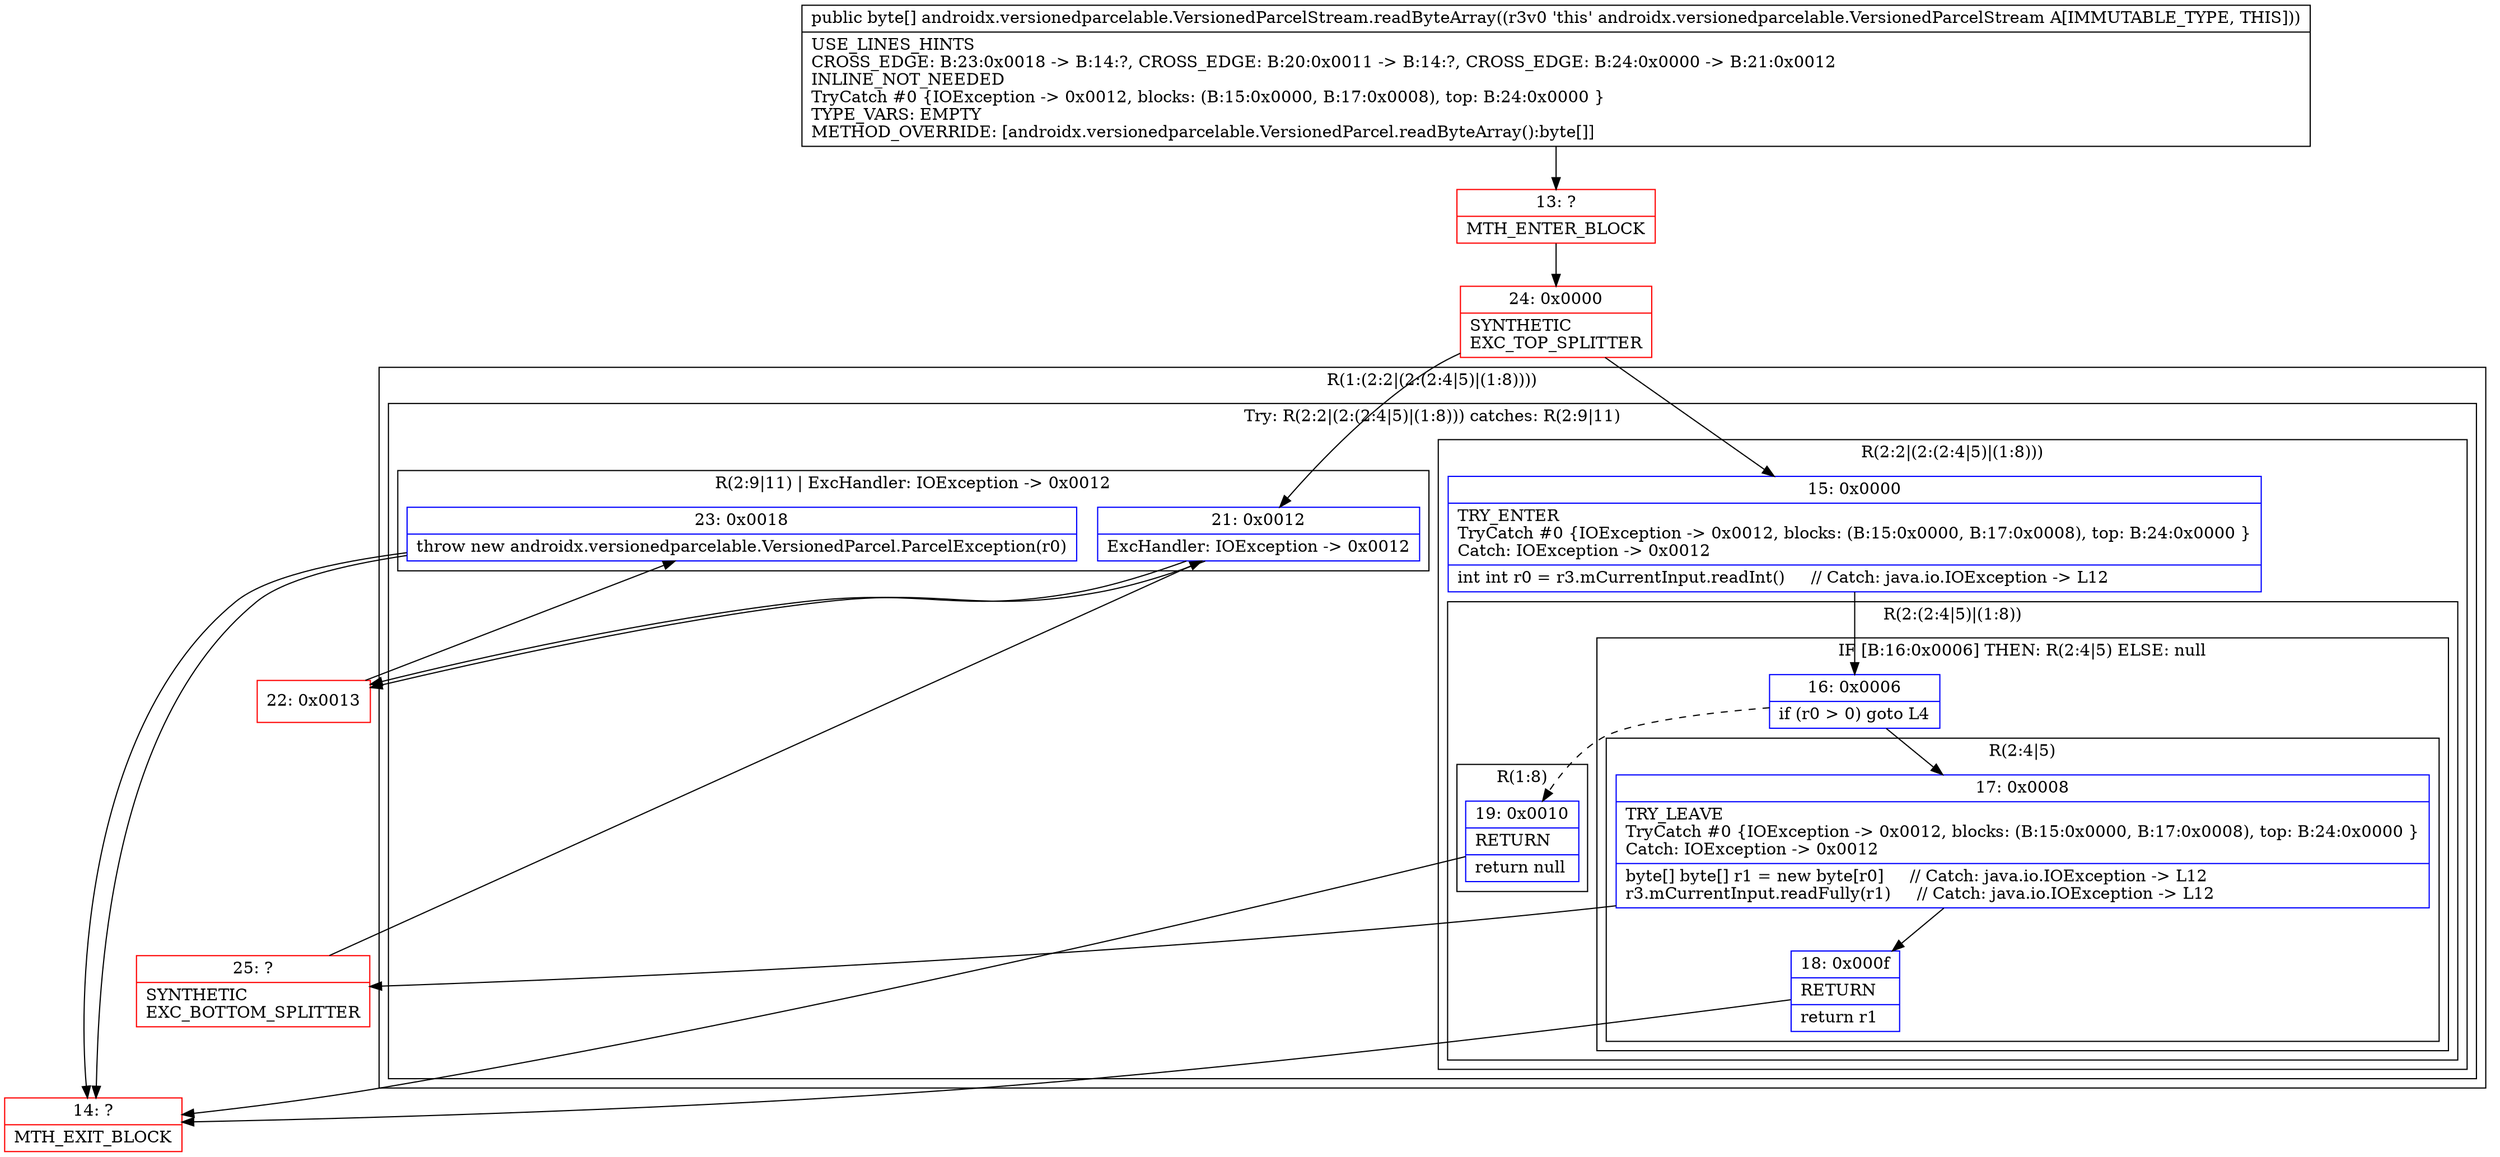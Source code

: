 digraph "CFG forandroidx.versionedparcelable.VersionedParcelStream.readByteArray()[B" {
subgraph cluster_Region_1809270118 {
label = "R(1:(2:2|(2:(2:4|5)|(1:8))))";
node [shape=record,color=blue];
subgraph cluster_TryCatchRegion_675989925 {
label = "Try: R(2:2|(2:(2:4|5)|(1:8))) catches: R(2:9|11)";
node [shape=record,color=blue];
subgraph cluster_Region_1287437014 {
label = "R(2:2|(2:(2:4|5)|(1:8)))";
node [shape=record,color=blue];
Node_15 [shape=record,label="{15\:\ 0x0000|TRY_ENTER\lTryCatch #0 \{IOException \-\> 0x0012, blocks: (B:15:0x0000, B:17:0x0008), top: B:24:0x0000 \}\lCatch: IOException \-\> 0x0012\l|int int r0 = r3.mCurrentInput.readInt()     \/\/ Catch: java.io.IOException \-\> L12\l}"];
subgraph cluster_Region_1367871366 {
label = "R(2:(2:4|5)|(1:8))";
node [shape=record,color=blue];
subgraph cluster_IfRegion_1809143204 {
label = "IF [B:16:0x0006] THEN: R(2:4|5) ELSE: null";
node [shape=record,color=blue];
Node_16 [shape=record,label="{16\:\ 0x0006|if (r0 \> 0) goto L4\l}"];
subgraph cluster_Region_1551175102 {
label = "R(2:4|5)";
node [shape=record,color=blue];
Node_17 [shape=record,label="{17\:\ 0x0008|TRY_LEAVE\lTryCatch #0 \{IOException \-\> 0x0012, blocks: (B:15:0x0000, B:17:0x0008), top: B:24:0x0000 \}\lCatch: IOException \-\> 0x0012\l|byte[] byte[] r1 = new byte[r0]     \/\/ Catch: java.io.IOException \-\> L12\lr3.mCurrentInput.readFully(r1)     \/\/ Catch: java.io.IOException \-\> L12\l}"];
Node_18 [shape=record,label="{18\:\ 0x000f|RETURN\l|return r1\l}"];
}
}
subgraph cluster_Region_367688311 {
label = "R(1:8)";
node [shape=record,color=blue];
Node_19 [shape=record,label="{19\:\ 0x0010|RETURN\l|return null\l}"];
}
}
}
subgraph cluster_Region_1145565657 {
label = "R(2:9|11) | ExcHandler: IOException \-\> 0x0012\l";
node [shape=record,color=blue];
Node_21 [shape=record,label="{21\:\ 0x0012|ExcHandler: IOException \-\> 0x0012\l}"];
Node_23 [shape=record,label="{23\:\ 0x0018|throw new androidx.versionedparcelable.VersionedParcel.ParcelException(r0)\l}"];
}
}
}
subgraph cluster_Region_1145565657 {
label = "R(2:9|11) | ExcHandler: IOException \-\> 0x0012\l";
node [shape=record,color=blue];
Node_21 [shape=record,label="{21\:\ 0x0012|ExcHandler: IOException \-\> 0x0012\l}"];
Node_23 [shape=record,label="{23\:\ 0x0018|throw new androidx.versionedparcelable.VersionedParcel.ParcelException(r0)\l}"];
}
Node_13 [shape=record,color=red,label="{13\:\ ?|MTH_ENTER_BLOCK\l}"];
Node_24 [shape=record,color=red,label="{24\:\ 0x0000|SYNTHETIC\lEXC_TOP_SPLITTER\l}"];
Node_14 [shape=record,color=red,label="{14\:\ ?|MTH_EXIT_BLOCK\l}"];
Node_25 [shape=record,color=red,label="{25\:\ ?|SYNTHETIC\lEXC_BOTTOM_SPLITTER\l}"];
Node_22 [shape=record,color=red,label="{22\:\ 0x0013}"];
MethodNode[shape=record,label="{public byte[] androidx.versionedparcelable.VersionedParcelStream.readByteArray((r3v0 'this' androidx.versionedparcelable.VersionedParcelStream A[IMMUTABLE_TYPE, THIS]))  | USE_LINES_HINTS\lCROSS_EDGE: B:23:0x0018 \-\> B:14:?, CROSS_EDGE: B:20:0x0011 \-\> B:14:?, CROSS_EDGE: B:24:0x0000 \-\> B:21:0x0012\lINLINE_NOT_NEEDED\lTryCatch #0 \{IOException \-\> 0x0012, blocks: (B:15:0x0000, B:17:0x0008), top: B:24:0x0000 \}\lTYPE_VARS: EMPTY\lMETHOD_OVERRIDE: [androidx.versionedparcelable.VersionedParcel.readByteArray():byte[]]\l}"];
MethodNode -> Node_13;Node_15 -> Node_16;
Node_16 -> Node_17;
Node_16 -> Node_19[style=dashed];
Node_17 -> Node_18;
Node_17 -> Node_25;
Node_18 -> Node_14;
Node_19 -> Node_14;
Node_21 -> Node_22;
Node_23 -> Node_14;
Node_21 -> Node_22;
Node_23 -> Node_14;
Node_13 -> Node_24;
Node_24 -> Node_15;
Node_24 -> Node_21;
Node_25 -> Node_21;
Node_22 -> Node_23;
}


